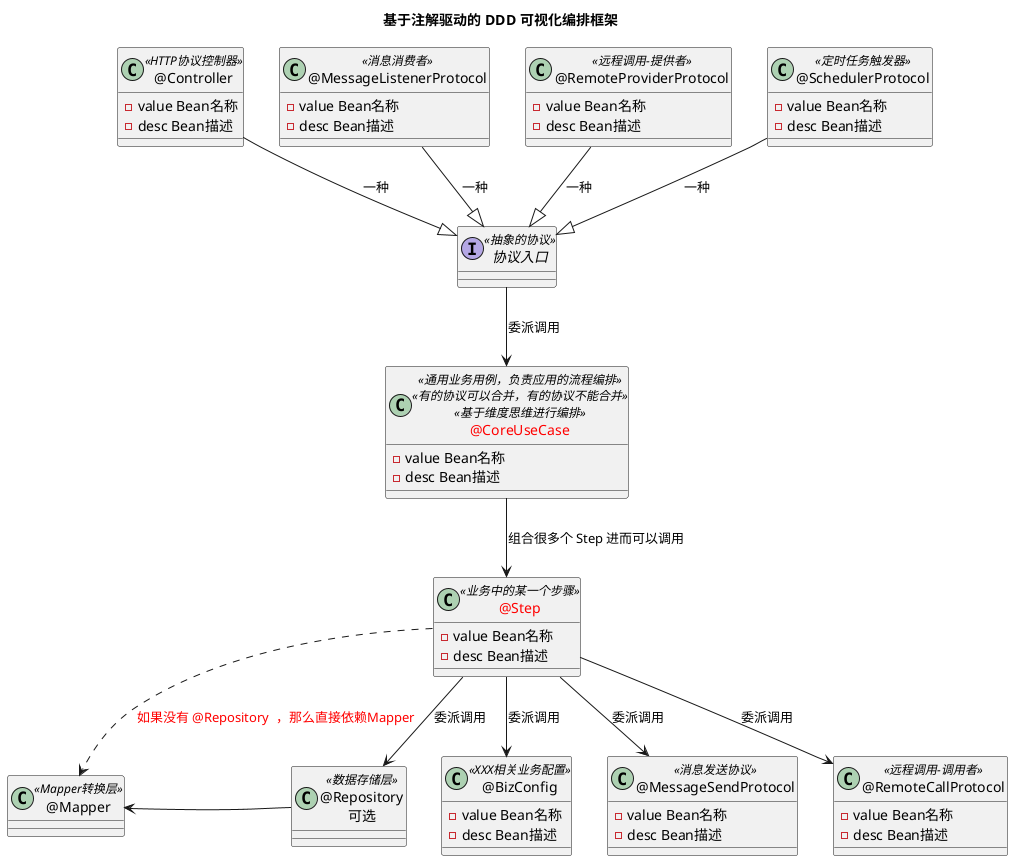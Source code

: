 @startuml

'skinparam dpi 10

title: 基于注解驱动的 DDD 可视化编排框架

Interface "协议入口" as 协议入口 <<抽象的协议>>{
}
class "@Controller" as Controller <<HTTP协议控制器>> {
    - value Bean名称
    - desc Bean描述
}
class "@MessageListenerProtocol" as MessageListenerProtocol <<消息消费者>> {
    - value Bean名称
    - desc Bean描述
}
class "@RemoteProviderProtocol" as RemoteProviderProtocol <<远程调用-提供者>> {
    - value Bean名称
    - desc Bean描述
}
class "@SchedulerProtocol" as SchedulerProtocol <<定时任务触发器>> {
    - value Bean名称
    - desc Bean描述
}

Controller -down-|> 协议入口 : 一种
MessageListenerProtocol -down-|> 协议入口 : 一种
RemoteProviderProtocol -down-|> 协议入口 : 一种
SchedulerProtocol -down-|> 协议入口 : 一种

class "<font color=red>@CoreUseCase" as CoreUseCase <<通用业务用例，负责应用的流程编排>> <<有的协议可以合并，有的协议不能合并>> <<基于维度思维进行编排>> {
    - value Bean名称
    - desc Bean描述
}

协议入口 -down-> CoreUseCase: 委派调用

class "<font color=red>@Step" as Step <<业务中的某一个步骤>> {
   - value Bean名称
   - desc Bean描述
}

CoreUseCase -down-> Step: 组合很多个 Step 进而可以调用

class "@Repository\n可选" as Repository <<数据存储层>>
class "@BizConfig" as BizConfig <<XXX相关业务配置>> {
    - value Bean名称
    - desc Bean描述
}
class "@MessageSendProtocol" as MessageSendProtocol <<消息发送协议>> {
    - value Bean名称
    - desc Bean描述
}
class "@RemoteCallProtocol" as RemoteCallProtocol <<远程调用-调用者>> {
    - value Bean名称
    - desc Bean描述
}

Step -down-> Repository : 委派调用
Step -down-> BizConfig : 委派调用
Step -down-> MessageSendProtocol : 委派调用
Step -down-> RemoteCallProtocol : 委派调用



class "@Mapper" as Mapper <<Mapper转换层>>
Repository -left-> Mapper
Repository .left[hidden]. Mapper : xxxxxxxxxxxxxxxxxxx
Step .down.> Mapper : <font color=red>如果没有 @Repository  ，那么直接依赖Mapper


@enduml